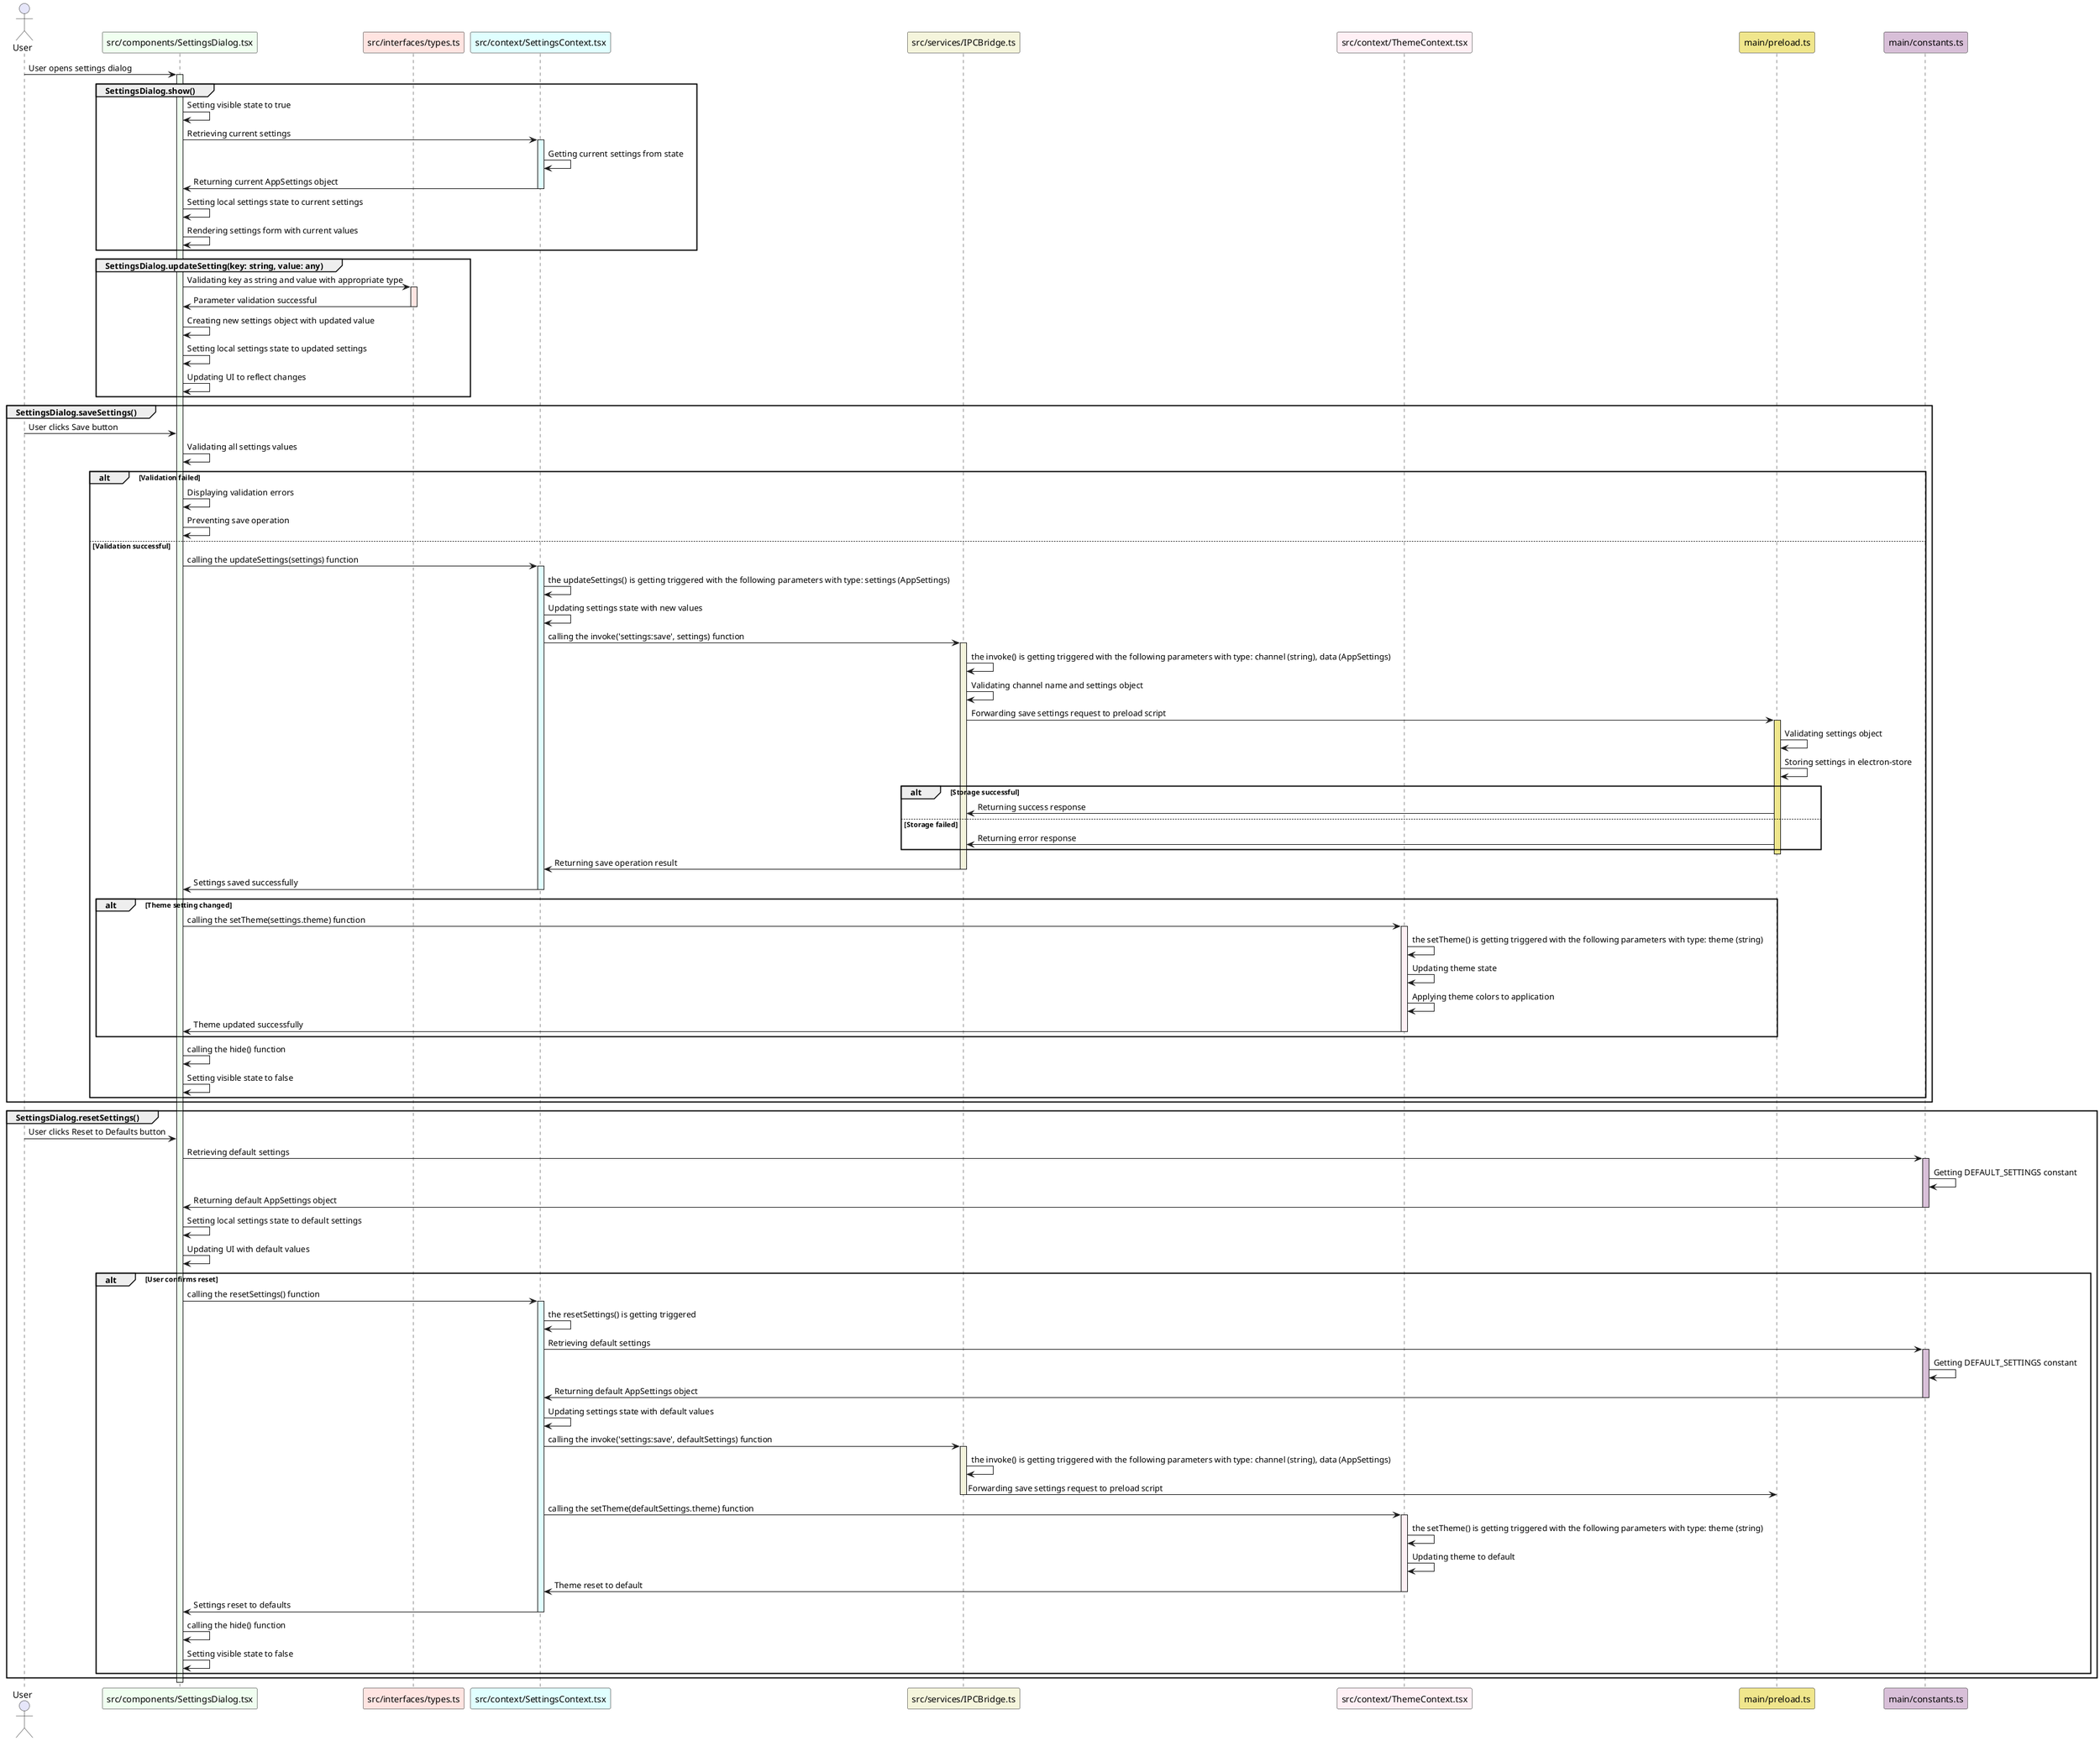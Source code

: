 
@startuml
actor User #E6E6FA
participant "src/components/SettingsDialog.tsx" as SettingsDialog #F0FFF0
participant "src/interfaces/types.ts" as Types #FFE4E1
participant "src/context/SettingsContext.tsx" as SettingsContext #E0FFFF
participant "src/services/IPCBridge.ts" as IPCBridge #F5F5DC
participant "src/context/ThemeContext.tsx" as ThemeContext #FFF0F5
participant "main/preload.ts" as Preload #F0E68C
participant "main/constants.ts" as Constants #D8BFD8

User -> SettingsDialog: User opens settings dialog
activate SettingsDialog #F0FFF0

group SettingsDialog.show()
    SettingsDialog -> SettingsDialog: Setting visible state to true
    SettingsDialog -> SettingsContext: Retrieving current settings
    activate SettingsContext #E0FFFF
    
    SettingsContext -> SettingsContext: Getting current settings from state
    SettingsContext -> SettingsDialog: Returning current AppSettings object
    deactivate SettingsContext
    
    SettingsDialog -> SettingsDialog: Setting local settings state to current settings
    SettingsDialog -> SettingsDialog: Rendering settings form with current values
end

group SettingsDialog.updateSetting(key: string, value: any)
    SettingsDialog -> Types: Validating key as string and value with appropriate type
    activate Types #FFE4E1
    
    Types -> SettingsDialog: Parameter validation successful
    deactivate Types
    
    SettingsDialog -> SettingsDialog: Creating new settings object with updated value
    SettingsDialog -> SettingsDialog: Setting local settings state to updated settings
    SettingsDialog -> SettingsDialog: Updating UI to reflect changes
end

group SettingsDialog.saveSettings()
    User -> SettingsDialog: User clicks Save button
    SettingsDialog -> SettingsDialog: Validating all settings values
    
    alt Validation failed
        SettingsDialog -> SettingsDialog: Displaying validation errors
        SettingsDialog -> SettingsDialog: Preventing save operation
    else Validation successful
        SettingsDialog -> SettingsContext: calling the updateSettings(settings) function
        activate SettingsContext #E0FFFF
        
        SettingsContext -> SettingsContext: the updateSettings() is getting triggered with the following parameters with type: settings (AppSettings)
        SettingsContext -> SettingsContext: Updating settings state with new values
        
        SettingsContext -> IPCBridge: calling the invoke('settings:save', settings) function
        activate IPCBridge #F5F5DC
        
        IPCBridge -> IPCBridge: the invoke() is getting triggered with the following parameters with type: channel (string), data (AppSettings)
        IPCBridge -> IPCBridge: Validating channel name and settings object
        
        IPCBridge -> Preload: Forwarding save settings request to preload script
        activate Preload #F0E68C
        
        Preload -> Preload: Validating settings object
        Preload -> Preload: Storing settings in electron-store
        
        alt Storage successful
            Preload -> IPCBridge: Returning success response
        else Storage failed
            Preload -> IPCBridge: Returning error response
        end
        deactivate Preload
        
        IPCBridge -> SettingsContext: Returning save operation result
        deactivate IPCBridge
        
        SettingsContext -> SettingsDialog: Settings saved successfully
        deactivate SettingsContext
        
        alt Theme setting changed
            SettingsDialog -> ThemeContext: calling the setTheme(settings.theme) function
            activate ThemeContext #FFF0F5
            
            ThemeContext -> ThemeContext: the setTheme() is getting triggered with the following parameters with type: theme (string)
            ThemeContext -> ThemeContext: Updating theme state
            ThemeContext -> ThemeContext: Applying theme colors to application
            ThemeContext -> SettingsDialog: Theme updated successfully
            deactivate ThemeContext
        end
        
        SettingsDialog -> SettingsDialog: calling the hide() function
        SettingsDialog -> SettingsDialog: Setting visible state to false
    end
end

group SettingsDialog.resetSettings()
    User -> SettingsDialog: User clicks Reset to Defaults button
    SettingsDialog -> Constants: Retrieving default settings
    activate Constants #D8BFD8
    
    Constants -> Constants: Getting DEFAULT_SETTINGS constant
    Constants -> SettingsDialog: Returning default AppSettings object
    deactivate Constants
    
    SettingsDialog -> SettingsDialog: Setting local settings state to default settings
    SettingsDialog -> SettingsDialog: Updating UI with default values
    
    alt User confirms reset
        SettingsDialog -> SettingsContext: calling the resetSettings() function
        activate SettingsContext #E0FFFF
        
        SettingsContext -> SettingsContext: the resetSettings() is getting triggered
        SettingsContext -> Constants: Retrieving default settings
        activate Constants #D8BFD8
        
        Constants -> Constants: Getting DEFAULT_SETTINGS constant
        Constants -> SettingsContext: Returning default AppSettings object
        deactivate Constants
        
        SettingsContext -> SettingsContext: Updating settings state with default values
        SettingsContext -> IPCBridge: calling the invoke('settings:save', defaultSettings) function
        activate IPCBridge #F5F5DC
        
        IPCBridge -> IPCBridge: the invoke() is getting triggered with the following parameters with type: channel (string), data (AppSettings)
        IPCBridge -> Preload: Forwarding save settings request to preload script
        deactivate IPCBridge
        
        SettingsContext -> ThemeContext: calling the setTheme(defaultSettings.theme) function
        activate ThemeContext #FFF0F5
        
        ThemeContext -> ThemeContext: the setTheme() is getting triggered with the following parameters with type: theme (string)
        ThemeContext -> ThemeContext: Updating theme to default
        ThemeContext -> SettingsContext: Theme reset to default
        deactivate ThemeContext
        
        SettingsContext -> SettingsDialog: Settings reset to defaults
        deactivate SettingsContext
        
        SettingsDialog -> SettingsDialog: calling the hide() function
        SettingsDialog -> SettingsDialog: Setting visible state to false
    end
end

deactivate SettingsDialog
@enduml